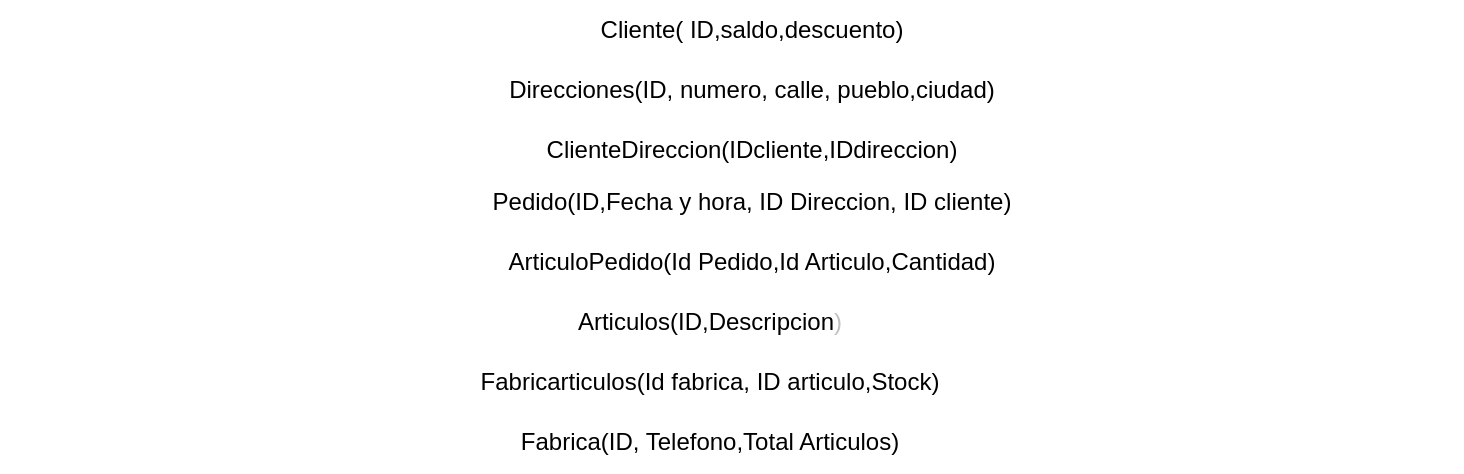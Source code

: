 <mxfile>
    <diagram id="9gbMqu-VR9pyEoC8TWno" name="Page-1">
        <mxGraphModel dx="975" dy="581" grid="1" gridSize="10" guides="1" tooltips="1" connect="1" arrows="1" fold="1" page="1" pageScale="1" pageWidth="1100" pageHeight="850" math="0" shadow="0">
            <root>
                <mxCell id="0"/>
                <mxCell id="1" parent="0"/>
                <mxCell id="492" value="Cliente( ID,saldo,descuento)" style="text;html=1;align=center;verticalAlign=middle;whiteSpace=wrap;rounded=0;" vertex="1" parent="1">
                    <mxGeometry x="270" y="240" width="710" height="30" as="geometry"/>
                </mxCell>
                <mxCell id="493" value="Direcciones(ID, numero, calle, pueblo,ciudad)" style="text;html=1;align=center;verticalAlign=middle;whiteSpace=wrap;rounded=0;" vertex="1" parent="1">
                    <mxGeometry x="270" y="270" width="710" height="30" as="geometry"/>
                </mxCell>
                <mxCell id="494" value="Pedido(ID,Fecha y hora, ID Direccion, ID cliente)" style="text;html=1;align=center;verticalAlign=middle;whiteSpace=wrap;rounded=0;" vertex="1" parent="1">
                    <mxGeometry x="270" y="326" width="710" height="30" as="geometry"/>
                </mxCell>
                <mxCell id="495" value="Articulos(ID,Descripcion&lt;span style=&quot;color: rgb(192, 192, 192); background-color: transparent;&quot;&gt;)&lt;/span&gt;" style="text;html=1;align=center;verticalAlign=middle;whiteSpace=wrap;rounded=0;" vertex="1" parent="1">
                    <mxGeometry x="249" y="386" width="710" height="30" as="geometry"/>
                </mxCell>
                <mxCell id="496" value="Fabrica(ID, Telefono,Total Articulos)" style="text;html=1;align=center;verticalAlign=middle;whiteSpace=wrap;rounded=0;" vertex="1" parent="1">
                    <mxGeometry x="249" y="446" width="710" height="30" as="geometry"/>
                </mxCell>
                <mxCell id="497" value="ClienteDireccion(IDcliente,IDdireccion)" style="text;html=1;align=center;verticalAlign=middle;whiteSpace=wrap;rounded=0;" vertex="1" parent="1">
                    <mxGeometry x="270" y="300" width="710" height="30" as="geometry"/>
                </mxCell>
                <mxCell id="498" value="ArticuloPedido(Id Pedido,Id Articulo,Cantidad)" style="text;html=1;align=center;verticalAlign=middle;whiteSpace=wrap;rounded=0;" vertex="1" parent="1">
                    <mxGeometry x="270" y="356" width="710" height="30" as="geometry"/>
                </mxCell>
                <mxCell id="499" value="Fabricarticulos(Id fabrica, ID articulo,Stock)" style="text;html=1;align=center;verticalAlign=middle;whiteSpace=wrap;rounded=0;" vertex="1" parent="1">
                    <mxGeometry x="249" y="416" width="710" height="30" as="geometry"/>
                </mxCell>
            </root>
        </mxGraphModel>
    </diagram>
</mxfile>